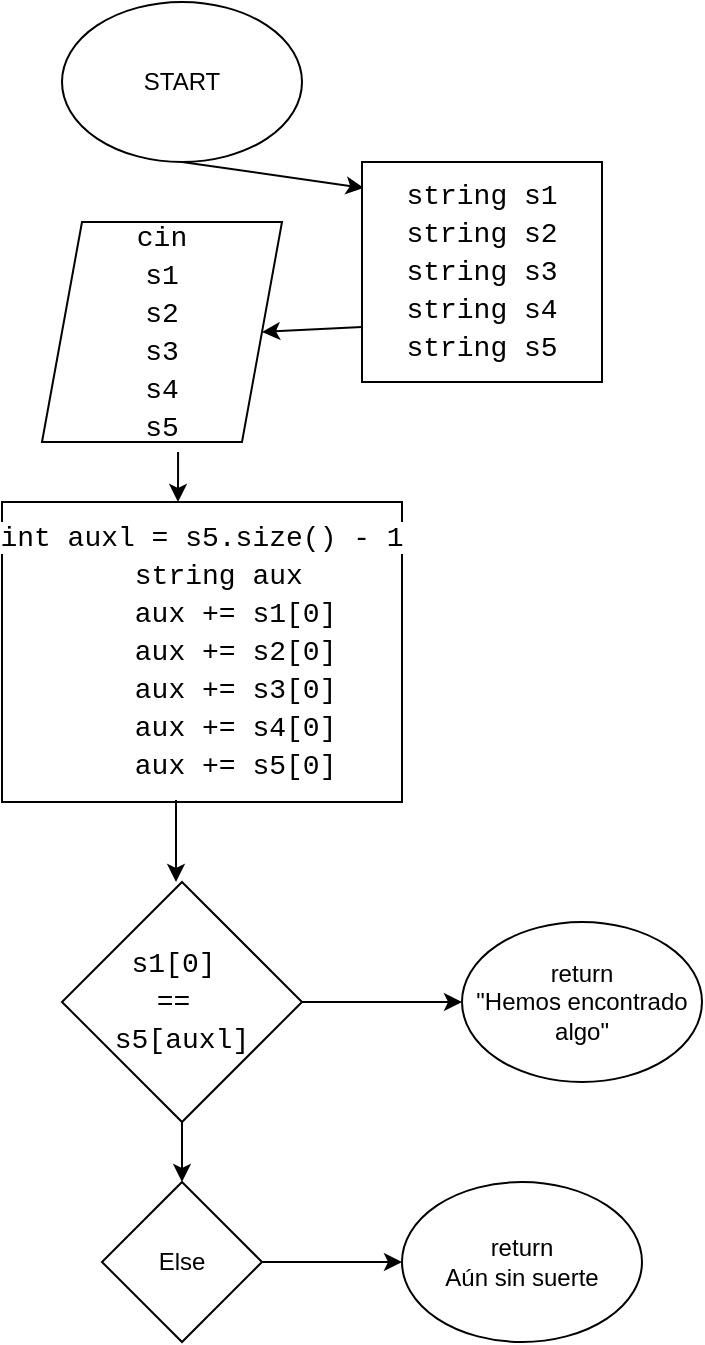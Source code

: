 <mxfile version="24.4.0" type="github">
  <diagram name="Page-1" id="HqAlOsuQsf6YCaXLUXfH">
    <mxGraphModel dx="880" dy="1568" grid="1" gridSize="10" guides="1" tooltips="1" connect="1" arrows="1" fold="1" page="1" pageScale="1" pageWidth="850" pageHeight="1100" math="0" shadow="0">
      <root>
        <mxCell id="0" />
        <mxCell id="1" parent="0" />
        <mxCell id="wWDsX0RcRGF4Y2DPLhwJ-1" value="START" style="ellipse;whiteSpace=wrap;html=1;" parent="1" vertex="1">
          <mxGeometry x="40" y="-1080" width="120" height="80" as="geometry" />
        </mxCell>
        <mxCell id="wWDsX0RcRGF4Y2DPLhwJ-2" value="" style="endArrow=classic;html=1;rounded=0;exitX=0.5;exitY=1;exitDx=0;exitDy=0;entryX=0.008;entryY=0.118;entryDx=0;entryDy=0;entryPerimeter=0;" parent="1" source="wWDsX0RcRGF4Y2DPLhwJ-1" edge="1" target="ZiB6Un3Vs9MmGBEgMQFB-1">
          <mxGeometry width="50" height="50" relative="1" as="geometry">
            <mxPoint x="400" y="-1000" as="sourcePoint" />
            <mxPoint x="100" y="-970" as="targetPoint" />
          </mxGeometry>
        </mxCell>
        <mxCell id="wWDsX0RcRGF4Y2DPLhwJ-3" value="&lt;br&gt;&lt;div style=&quot;font-family: Consolas, &amp;quot;Courier New&amp;quot;, monospace; font-weight: normal; font-size: 14px; line-height: 19px; white-space: pre;&quot;&gt;&lt;div&gt;cin&lt;/div&gt;&lt;div&gt;s1&lt;/div&gt;&lt;div&gt;s2&lt;/div&gt;&lt;div&gt;s3&lt;/div&gt;&lt;div&gt;s4&lt;/div&gt;&lt;div&gt;s5&lt;/div&gt;&lt;/div&gt;&lt;div&gt;&lt;br&gt;&lt;/div&gt;" style="shape=parallelogram;perimeter=parallelogramPerimeter;whiteSpace=wrap;html=1;fixedSize=1;" parent="1" vertex="1">
          <mxGeometry x="30" y="-970" width="120" height="110" as="geometry" />
        </mxCell>
        <mxCell id="wWDsX0RcRGF4Y2DPLhwJ-4" value="" style="endArrow=classic;html=1;rounded=0;exitX=0.567;exitY=1.045;exitDx=0;exitDy=0;exitPerimeter=0;" parent="1" source="wWDsX0RcRGF4Y2DPLhwJ-3" edge="1">
          <mxGeometry width="50" height="50" relative="1" as="geometry">
            <mxPoint x="400" y="-800" as="sourcePoint" />
            <mxPoint x="98" y="-830" as="targetPoint" />
          </mxGeometry>
        </mxCell>
        <mxCell id="wWDsX0RcRGF4Y2DPLhwJ-5" value="&lt;div style=&quot;font-family: Consolas, &amp;quot;Courier New&amp;quot;, monospace; font-weight: normal; font-size: 14px; line-height: 19px; white-space: pre;&quot;&gt;&lt;div style=&quot;&quot;&gt;&lt;span style=&quot;background-color: rgb(255, 255, 255);&quot;&gt;int auxl = s5.size() - 1&lt;/span&gt;&lt;/div&gt;&lt;div style=&quot;&quot;&gt;&lt;span style=&quot;background-color: rgb(255, 255, 255);&quot;&gt;&amp;nbsp; string aux&lt;/span&gt;&lt;/div&gt;&lt;div style=&quot;&quot;&gt;&lt;span style=&quot;background-color: rgb(255, 255, 255);&quot;&gt;&amp;nbsp; &amp;nbsp; aux += s1[0]&lt;/span&gt;&lt;/div&gt;&lt;div style=&quot;&quot;&gt;&lt;span style=&quot;background-color: rgb(255, 255, 255);&quot;&gt;&amp;nbsp; &amp;nbsp; aux += s2[0]&lt;/span&gt;&lt;/div&gt;&lt;div style=&quot;&quot;&gt;&lt;span style=&quot;background-color: rgb(255, 255, 255);&quot;&gt;&amp;nbsp; &amp;nbsp; aux += s3[0]&lt;/span&gt;&lt;/div&gt;&lt;div style=&quot;&quot;&gt;&lt;span style=&quot;background-color: rgb(255, 255, 255);&quot;&gt;&amp;nbsp; &amp;nbsp; aux += s4[0]&lt;/span&gt;&lt;/div&gt;&lt;div style=&quot;&quot;&gt;&lt;span style=&quot;background-color: rgb(255, 255, 255);&quot;&gt;&amp;nbsp; &amp;nbsp; aux += s5[0]&lt;/span&gt;&lt;/div&gt;&lt;/div&gt;" style="rounded=0;whiteSpace=wrap;html=1;" parent="1" vertex="1">
          <mxGeometry x="10" y="-830" width="200" height="150" as="geometry" />
        </mxCell>
        <mxCell id="wWDsX0RcRGF4Y2DPLhwJ-6" value="" style="endArrow=classic;html=1;rounded=0;exitX=0.435;exitY=0.993;exitDx=0;exitDy=0;exitPerimeter=0;" parent="1" source="wWDsX0RcRGF4Y2DPLhwJ-5" edge="1">
          <mxGeometry width="50" height="50" relative="1" as="geometry">
            <mxPoint x="400" y="-800" as="sourcePoint" />
            <mxPoint x="97" y="-640" as="targetPoint" />
          </mxGeometry>
        </mxCell>
        <mxCell id="wWDsX0RcRGF4Y2DPLhwJ-7" value="&lt;br&gt;&lt;div style=&quot;font-family: Consolas, &amp;quot;Courier New&amp;quot;, monospace; font-weight: normal; font-size: 14px; line-height: 19px; white-space: pre;&quot;&gt;&lt;div&gt;s1[0] &lt;/div&gt;&lt;div&gt;== &lt;/div&gt;&lt;div&gt;s5[auxl]&lt;/div&gt;&lt;/div&gt;&lt;div&gt;&lt;br/&gt;&lt;/div&gt;" style="rhombus;whiteSpace=wrap;html=1;" parent="1" vertex="1">
          <mxGeometry x="40" y="-640" width="120" height="120" as="geometry" />
        </mxCell>
        <mxCell id="wWDsX0RcRGF4Y2DPLhwJ-8" value="" style="endArrow=classic;html=1;rounded=0;exitX=1;exitY=0.5;exitDx=0;exitDy=0;" parent="1" source="wWDsX0RcRGF4Y2DPLhwJ-7" edge="1">
          <mxGeometry width="50" height="50" relative="1" as="geometry">
            <mxPoint x="400" y="-500" as="sourcePoint" />
            <mxPoint x="240" y="-580" as="targetPoint" />
          </mxGeometry>
        </mxCell>
        <mxCell id="wWDsX0RcRGF4Y2DPLhwJ-9" value="return&lt;div&gt;&quot;Hemos encontrado algo&quot;&lt;/div&gt;" style="ellipse;whiteSpace=wrap;html=1;" parent="1" vertex="1">
          <mxGeometry x="240" y="-620" width="120" height="80" as="geometry" />
        </mxCell>
        <mxCell id="wWDsX0RcRGF4Y2DPLhwJ-10" value="" style="endArrow=classic;html=1;rounded=0;exitX=0.5;exitY=1;exitDx=0;exitDy=0;" parent="1" source="wWDsX0RcRGF4Y2DPLhwJ-7" edge="1">
          <mxGeometry width="50" height="50" relative="1" as="geometry">
            <mxPoint x="400" y="-500" as="sourcePoint" />
            <mxPoint x="100" y="-490" as="targetPoint" />
          </mxGeometry>
        </mxCell>
        <mxCell id="wWDsX0RcRGF4Y2DPLhwJ-11" value="Else" style="rhombus;whiteSpace=wrap;html=1;" parent="1" vertex="1">
          <mxGeometry x="60" y="-490" width="80" height="80" as="geometry" />
        </mxCell>
        <mxCell id="wWDsX0RcRGF4Y2DPLhwJ-12" value="" style="endArrow=classic;html=1;rounded=0;exitX=1;exitY=0.5;exitDx=0;exitDy=0;" parent="1" source="wWDsX0RcRGF4Y2DPLhwJ-11" edge="1">
          <mxGeometry width="50" height="50" relative="1" as="geometry">
            <mxPoint x="400" y="-500" as="sourcePoint" />
            <mxPoint x="210" y="-450" as="targetPoint" />
          </mxGeometry>
        </mxCell>
        <mxCell id="wWDsX0RcRGF4Y2DPLhwJ-13" value="return&lt;div&gt;Aún sin suerte&lt;/div&gt;" style="ellipse;whiteSpace=wrap;html=1;" parent="1" vertex="1">
          <mxGeometry x="210" y="-490" width="120" height="80" as="geometry" />
        </mxCell>
        <mxCell id="ZiB6Un3Vs9MmGBEgMQFB-1" value="&lt;div&gt;&lt;br&gt;&lt;/div&gt;&lt;div&gt;&lt;div style=&quot;font-family: Consolas, &amp;quot;Courier New&amp;quot;, monospace; font-size: 14px; line-height: 19px; white-space: pre;&quot;&gt;&lt;div&gt;string s1&lt;/div&gt;&lt;div&gt;string s2&lt;/div&gt;&lt;div&gt;string s3&lt;/div&gt;&lt;div&gt;string s4&lt;/div&gt;&lt;div&gt;string s5&lt;/div&gt;&lt;/div&gt;&lt;div&gt;&lt;br&gt;&lt;/div&gt;&lt;/div&gt;" style="rounded=0;whiteSpace=wrap;html=1;" vertex="1" parent="1">
          <mxGeometry x="190" y="-1000" width="120" height="110" as="geometry" />
        </mxCell>
        <mxCell id="ZiB6Un3Vs9MmGBEgMQFB-2" value="" style="endArrow=classic;html=1;rounded=0;exitX=0;exitY=0.75;exitDx=0;exitDy=0;entryX=1;entryY=0.5;entryDx=0;entryDy=0;" edge="1" parent="1" source="ZiB6Un3Vs9MmGBEgMQFB-1" target="wWDsX0RcRGF4Y2DPLhwJ-3">
          <mxGeometry width="50" height="50" relative="1" as="geometry">
            <mxPoint x="400" y="-830" as="sourcePoint" />
            <mxPoint x="450" y="-880" as="targetPoint" />
          </mxGeometry>
        </mxCell>
      </root>
    </mxGraphModel>
  </diagram>
</mxfile>
